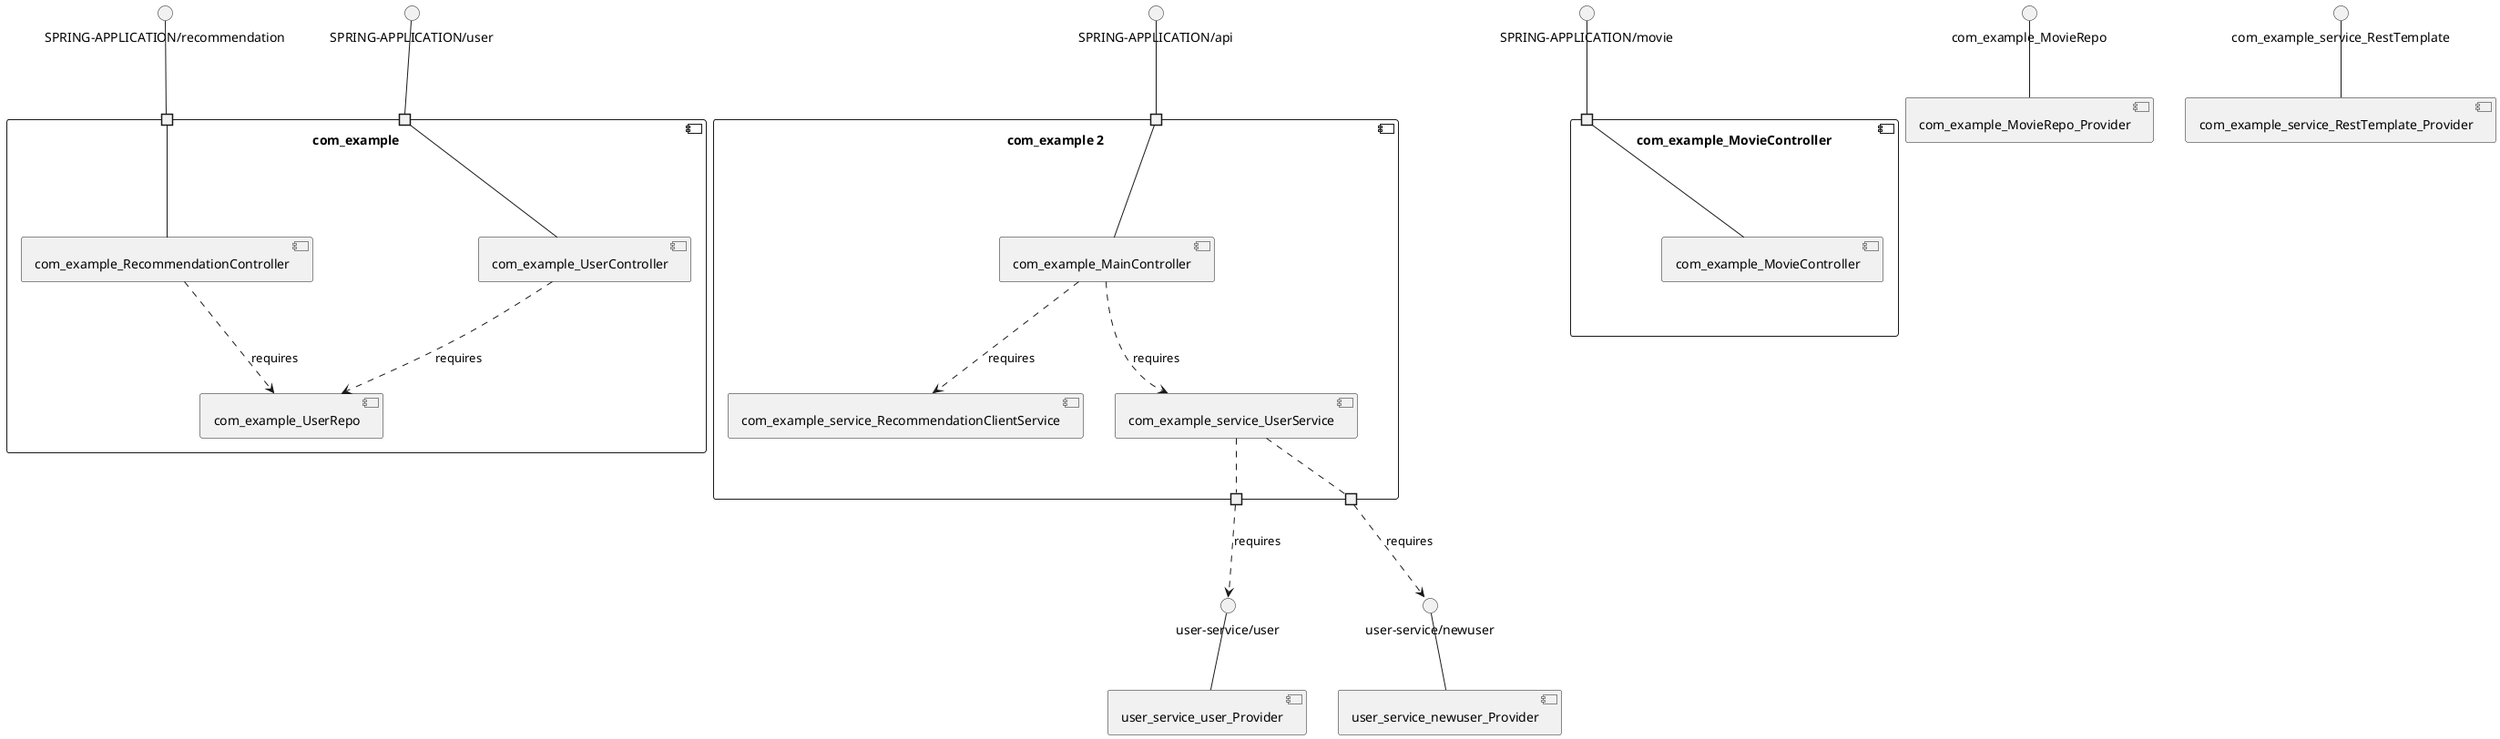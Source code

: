@startuml
skinparam fixCircleLabelOverlapping true
skinparam componentStyle uml2
component "com_example\n\n\n\n\n\n" {
[com_example_RecommendationController]
[com_example_UserController]
[com_example_UserRepo]
portin " " as com_example_requires_SPRING_APPLICATION_recommendation
portin " " as com_example_requires_SPRING_APPLICATION_user
[com_example_RecommendationController]..>[com_example_UserRepo] : requires
[com_example_UserController]..>[com_example_UserRepo] : requires
"com_example_requires_SPRING_APPLICATION_recommendation"--[com_example_RecommendationController]
"com_example_requires_SPRING_APPLICATION_user"--[com_example_UserController]
}
interface "SPRING-APPLICATION/recommendation" as interface.SPRING_APPLICATION_recommendation
interface.SPRING_APPLICATION_recommendation--"com_example_requires_SPRING_APPLICATION_recommendation"
interface "SPRING-APPLICATION/user" as interface.SPRING_APPLICATION_user
interface.SPRING_APPLICATION_user--"com_example_requires_SPRING_APPLICATION_user"
component "com_example 2\n\n\n\n\n\n" {
[com_example_service_UserService]
[com_example_service_RecommendationClientService]
[com_example_MainController]
portin " " as com_example_2_requires_SPRING_APPLICATION_api
portout " " as com_example_2_provides_user_service_user
portout " " as com_example_2_provides_user_service_newuser
[com_example_MainController]..>[com_example_service_UserService] : requires
[com_example_MainController]..>[com_example_service_RecommendationClientService] : requires
"com_example_2_requires_SPRING_APPLICATION_api"--[com_example_MainController]
[com_example_service_UserService].."com_example_2_provides_user_service_newuser"
[com_example_service_UserService].."com_example_2_provides_user_service_user"
}
interface "SPRING-APPLICATION/api" as interface.SPRING_APPLICATION_api
interface.SPRING_APPLICATION_api--"com_example_2_requires_SPRING_APPLICATION_api"
interface "user-service/newuser" as interface.user_service_newuser
"com_example_2_provides_user_service_newuser"..>interface.user_service_newuser : requires
interface "user-service/user" as interface.user_service_user
"com_example_2_provides_user_service_user"..>interface.user_service_user : requires
component "com_example_MovieController\n\n\n\n\n\n" {
[com_example_MovieController]
portin " " as com_example_MovieController_requires_SPRING_APPLICATION_movie
"com_example_MovieController_requires_SPRING_APPLICATION_movie"--[com_example_MovieController]
}
interface "SPRING-APPLICATION/movie" as interface.SPRING_APPLICATION_movie
interface.SPRING_APPLICATION_movie--"com_example_MovieController_requires_SPRING_APPLICATION_movie"
interface "com_example_MovieRepo" as interface.com_example_MovieRepo
interface.com_example_MovieRepo--[com_example_MovieRepo_Provider]
interface "com_example_service_RestTemplate" as interface.com_example_service_RestTemplate
interface.com_example_service_RestTemplate--[com_example_service_RestTemplate_Provider]
interface "user-service/newuser" as interface.user_service_newuser
interface.user_service_newuser--[user_service_newuser_Provider]
interface "user-service/user" as interface.user_service_user
interface.user_service_user--[user_service_user_Provider]

@enduml
